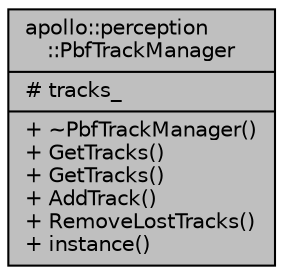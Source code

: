 digraph "apollo::perception::PbfTrackManager"
{
  edge [fontname="Helvetica",fontsize="10",labelfontname="Helvetica",labelfontsize="10"];
  node [fontname="Helvetica",fontsize="10",shape=record];
  Node1 [label="{apollo::perception\l::PbfTrackManager\n|# tracks_\l|+ ~PbfTrackManager()\l+ GetTracks()\l+ GetTracks()\l+ AddTrack()\l+ RemoveLostTracks()\l+ instance()\l}",height=0.2,width=0.4,color="black", fillcolor="grey75", style="filled" fontcolor="black"];
}
